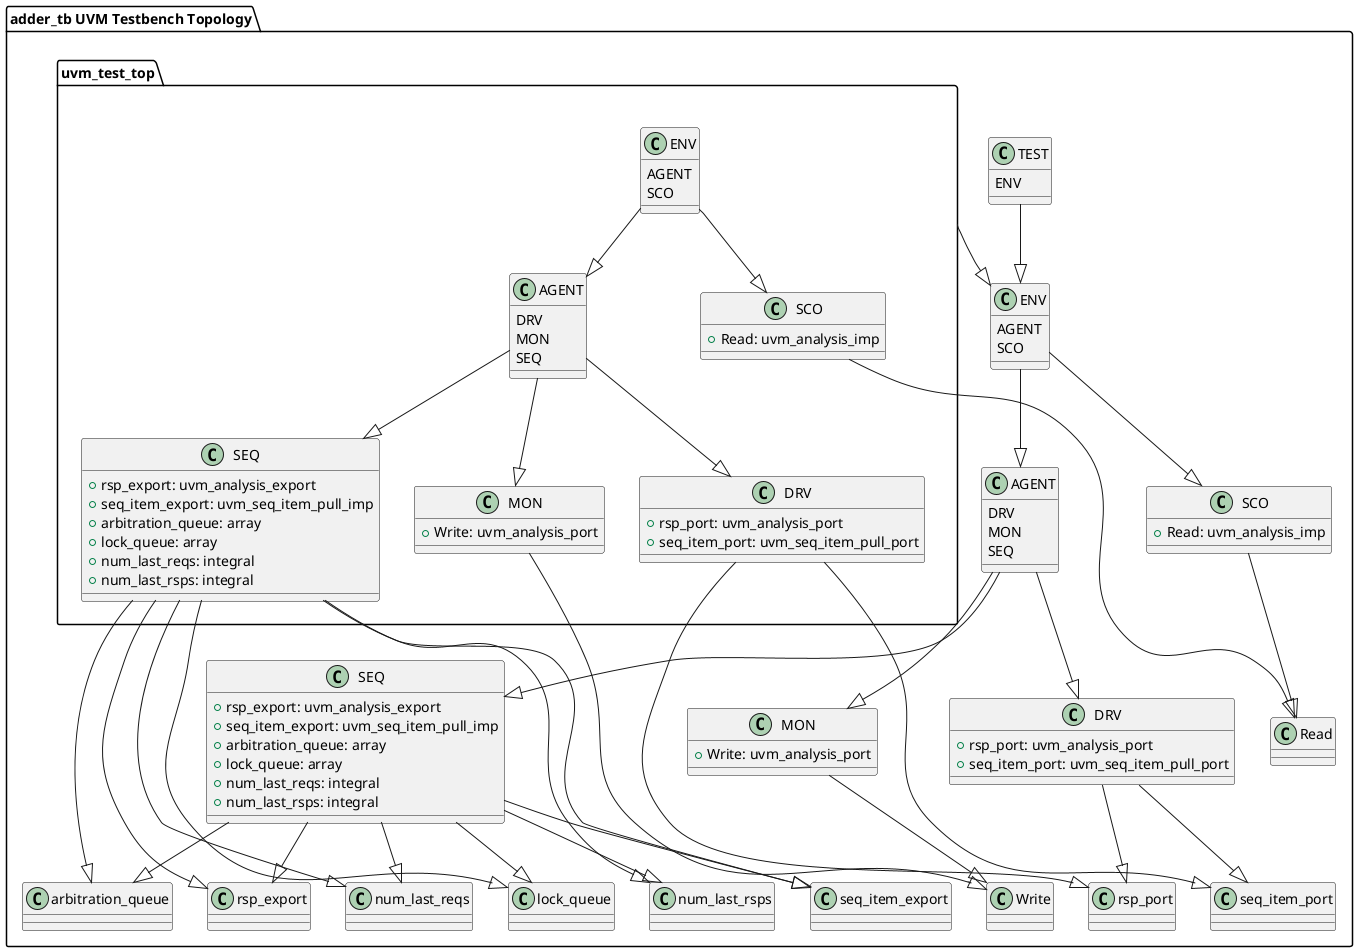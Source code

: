 @startuml
package "adder_tb UVM Testbench Topology" {
    class TEST {
        ENV
    }
    class ENV {
        AGENT
        SCO
    }
    class AGENT {
        DRV
        MON
        SEQ
    }
    class DRV {
        +rsp_port: uvm_analysis_port
        +seq_item_port: uvm_seq_item_pull_port
    }
    class MON {
        +Write: uvm_analysis_port
    }
    class SEQ {
        +rsp_export: uvm_analysis_export
        +seq_item_export: uvm_seq_item_pull_imp
        +arbitration_queue: array
        +lock_queue: array
        +num_last_reqs: integral
        +num_last_rsps: integral
    }
    class SCO {
        +Read: uvm_analysis_imp
    }
    class uvm_test_top {
        ENV
    }

    TEST --|> ENV
    ENV --|> AGENT
    ENV --|> SCO
    AGENT --|> DRV
    AGENT --|> MON
    AGENT --|> SEQ
    DRV --|> rsp_port
    DRV --|> seq_item_port
    MON --|> Write
    SEQ --|> rsp_export
    SEQ --|> seq_item_export
    SEQ --|> arbitration_queue
    SEQ --|> lock_queue
    SEQ --|> num_last_reqs
    SEQ --|> num_last_rsps
    SCO --|> Read
    uvm_test_top --|> ENV

    package "uvm_test_top" {
        class ENV {
            AGENT
            SCO
        }
        class AGENT {
            DRV
            MON
            SEQ
        }
        class DRV {
            +rsp_port: uvm_analysis_port
            +seq_item_port: uvm_seq_item_pull_port
        }
        class MON {
            +Write: uvm_analysis_port
        }
        class SEQ {
            +rsp_export: uvm_analysis_export
            +seq_item_export: uvm_seq_item_pull_imp
            +arbitration_queue: array
            +lock_queue: array
            +num_last_reqs: integral
            +num_last_rsps: integral
        }
        class SCO {
            +Read: uvm_analysis_imp
        }

        ENV --|> AGENT
        ENV --|> SCO
        AGENT --|> DRV
        AGENT --|> MON
        AGENT --|> SEQ
        DRV --|> rsp_port
        DRV --|> seq_item_port
        MON --|> Write
        SEQ --|> rsp_export
        SEQ --|> seq_item_export
        SEQ --|> arbitration_queue
        SEQ --|> lock_queue
        SEQ --|> num_last_reqs
        SEQ --|> num_last_rsps
        SCO --|> Read
    }
}
@enduml
